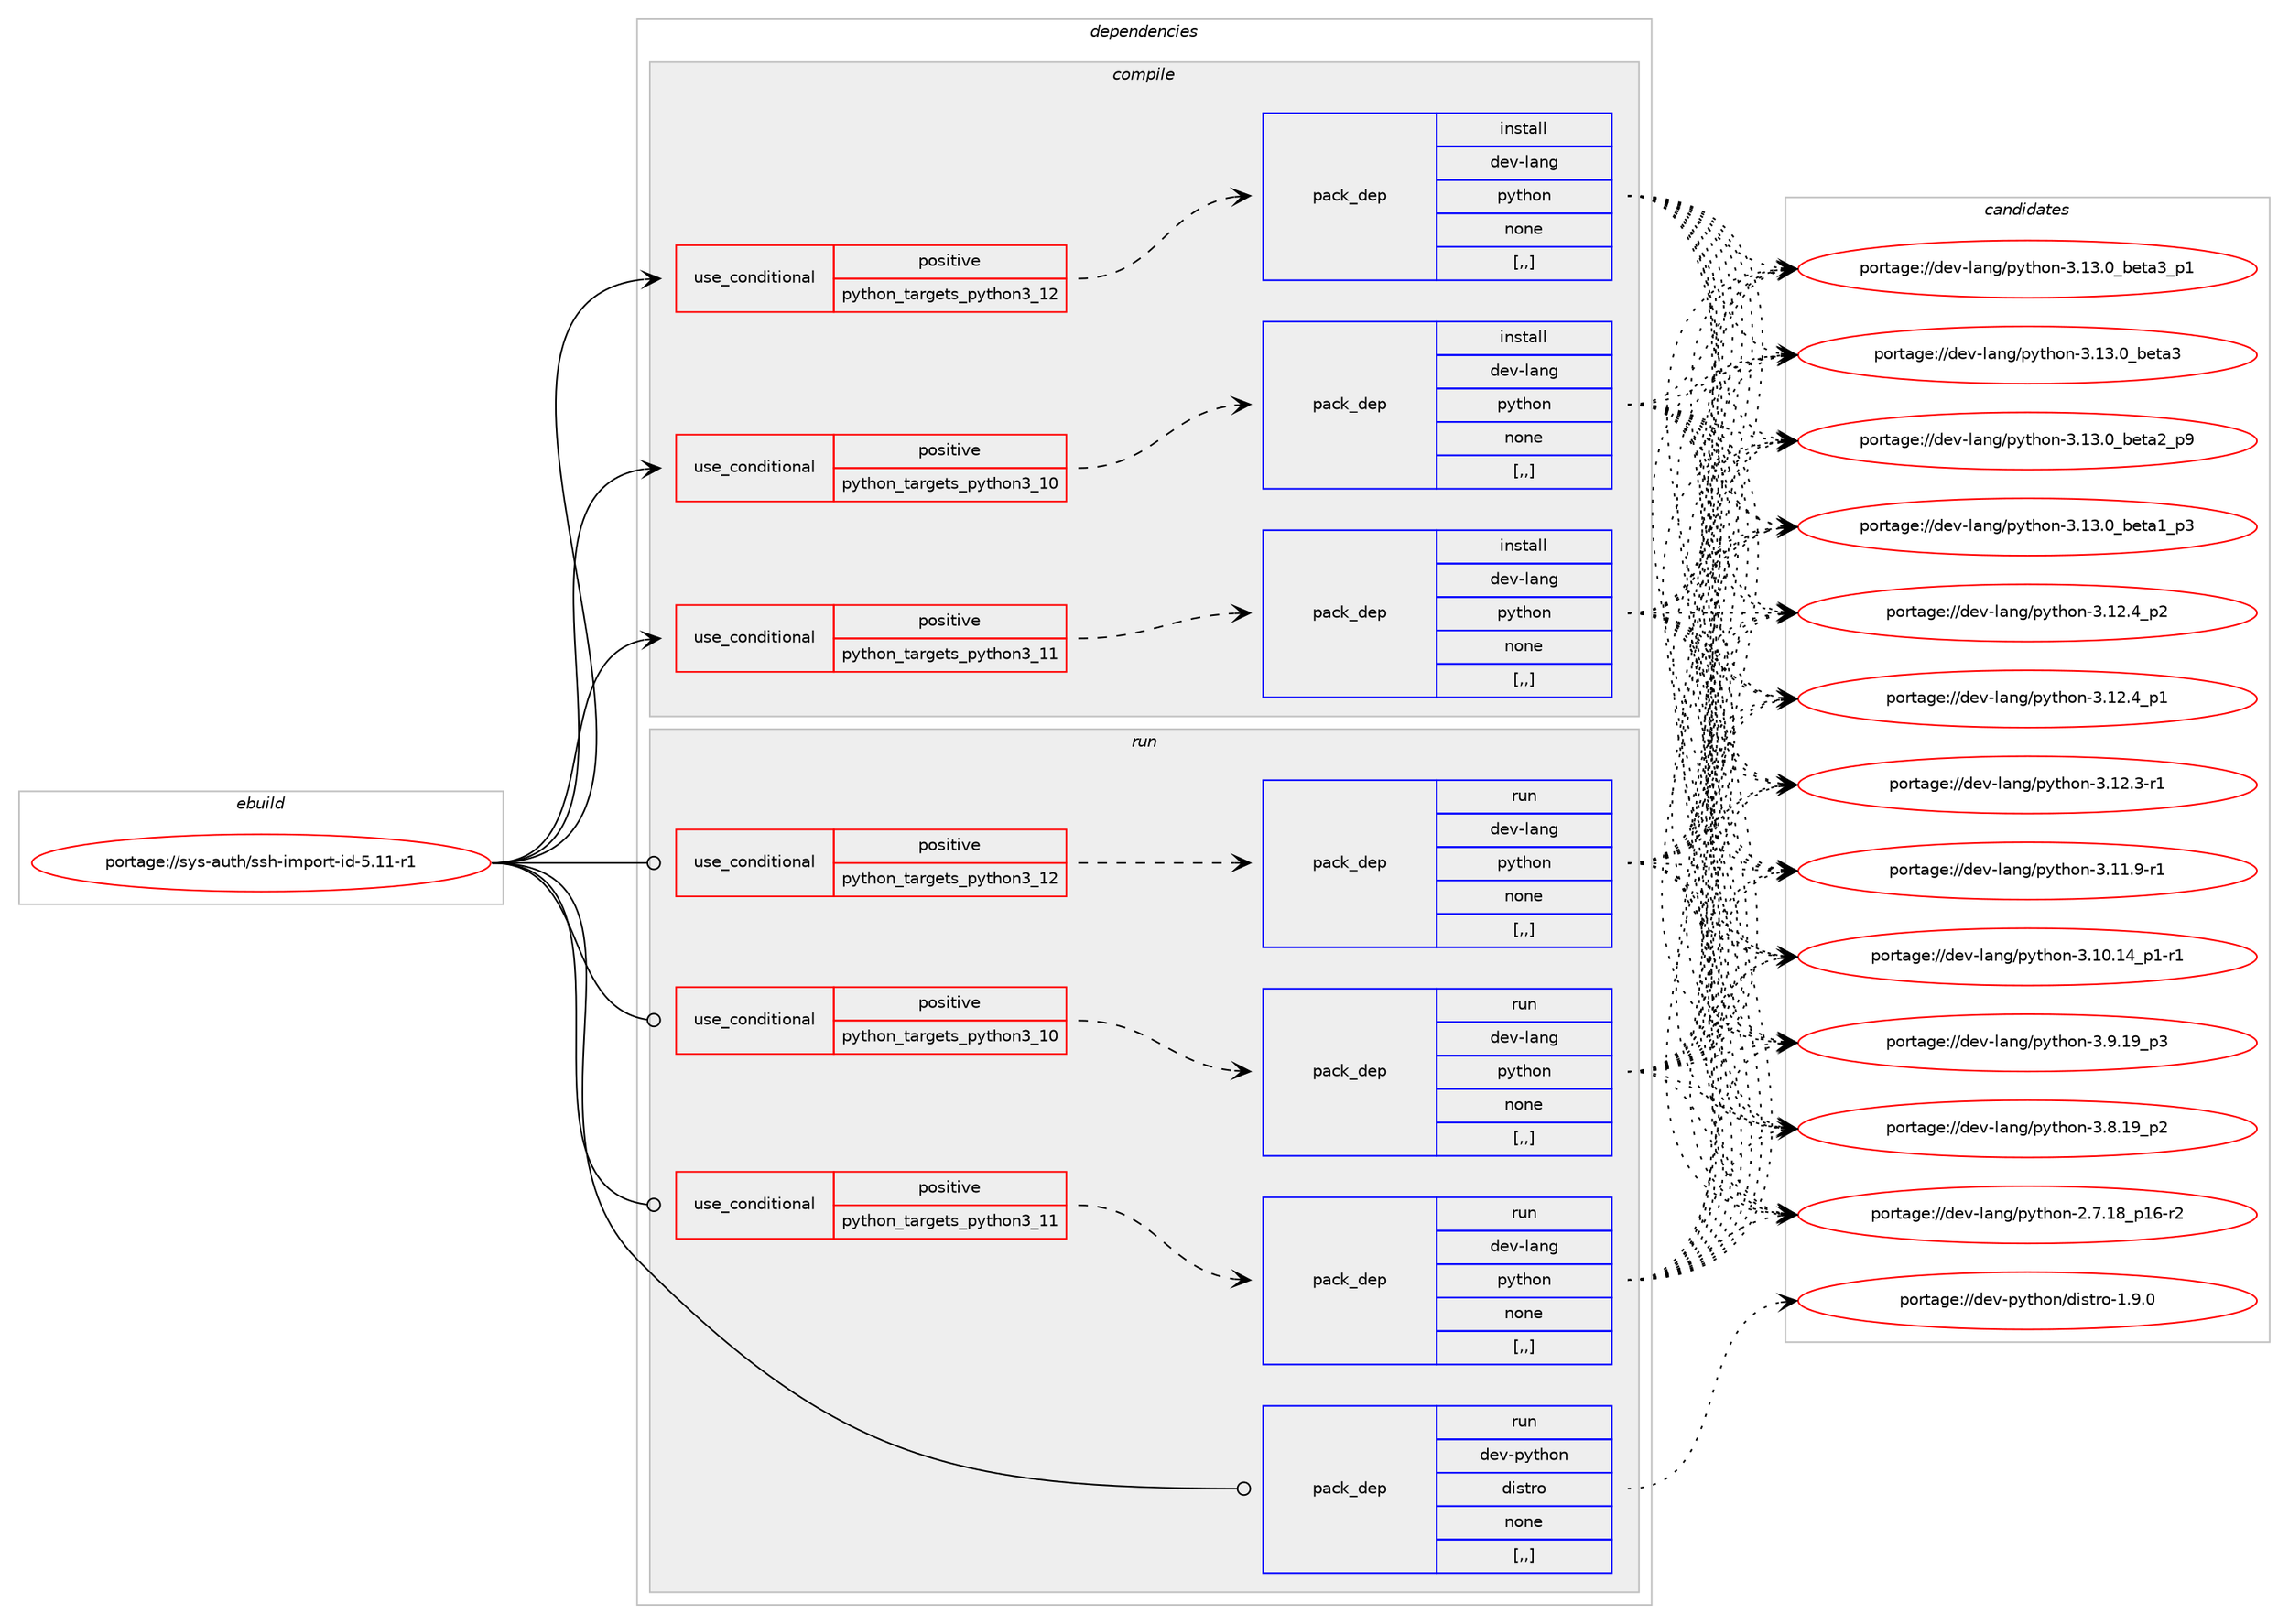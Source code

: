 digraph prolog {

# *************
# Graph options
# *************

newrank=true;
concentrate=true;
compound=true;
graph [rankdir=LR,fontname=Helvetica,fontsize=10,ranksep=1.5];#, ranksep=2.5, nodesep=0.2];
edge  [arrowhead=vee];
node  [fontname=Helvetica,fontsize=10];

# **********
# The ebuild
# **********

subgraph cluster_leftcol {
color=gray;
label=<<i>ebuild</i>>;
id [label="portage://sys-auth/ssh-import-id-5.11-r1", color=red, width=4, href="../sys-auth/ssh-import-id-5.11-r1.svg"];
}

# ****************
# The dependencies
# ****************

subgraph cluster_midcol {
color=gray;
label=<<i>dependencies</i>>;
subgraph cluster_compile {
fillcolor="#eeeeee";
style=filled;
label=<<i>compile</i>>;
subgraph cond112830 {
dependency425432 [label=<<TABLE BORDER="0" CELLBORDER="1" CELLSPACING="0" CELLPADDING="4"><TR><TD ROWSPAN="3" CELLPADDING="10">use_conditional</TD></TR><TR><TD>positive</TD></TR><TR><TD>python_targets_python3_10</TD></TR></TABLE>>, shape=none, color=red];
subgraph pack309649 {
dependency425433 [label=<<TABLE BORDER="0" CELLBORDER="1" CELLSPACING="0" CELLPADDING="4" WIDTH="220"><TR><TD ROWSPAN="6" CELLPADDING="30">pack_dep</TD></TR><TR><TD WIDTH="110">install</TD></TR><TR><TD>dev-lang</TD></TR><TR><TD>python</TD></TR><TR><TD>none</TD></TR><TR><TD>[,,]</TD></TR></TABLE>>, shape=none, color=blue];
}
dependency425432:e -> dependency425433:w [weight=20,style="dashed",arrowhead="vee"];
}
id:e -> dependency425432:w [weight=20,style="solid",arrowhead="vee"];
subgraph cond112831 {
dependency425434 [label=<<TABLE BORDER="0" CELLBORDER="1" CELLSPACING="0" CELLPADDING="4"><TR><TD ROWSPAN="3" CELLPADDING="10">use_conditional</TD></TR><TR><TD>positive</TD></TR><TR><TD>python_targets_python3_11</TD></TR></TABLE>>, shape=none, color=red];
subgraph pack309650 {
dependency425435 [label=<<TABLE BORDER="0" CELLBORDER="1" CELLSPACING="0" CELLPADDING="4" WIDTH="220"><TR><TD ROWSPAN="6" CELLPADDING="30">pack_dep</TD></TR><TR><TD WIDTH="110">install</TD></TR><TR><TD>dev-lang</TD></TR><TR><TD>python</TD></TR><TR><TD>none</TD></TR><TR><TD>[,,]</TD></TR></TABLE>>, shape=none, color=blue];
}
dependency425434:e -> dependency425435:w [weight=20,style="dashed",arrowhead="vee"];
}
id:e -> dependency425434:w [weight=20,style="solid",arrowhead="vee"];
subgraph cond112832 {
dependency425436 [label=<<TABLE BORDER="0" CELLBORDER="1" CELLSPACING="0" CELLPADDING="4"><TR><TD ROWSPAN="3" CELLPADDING="10">use_conditional</TD></TR><TR><TD>positive</TD></TR><TR><TD>python_targets_python3_12</TD></TR></TABLE>>, shape=none, color=red];
subgraph pack309651 {
dependency425437 [label=<<TABLE BORDER="0" CELLBORDER="1" CELLSPACING="0" CELLPADDING="4" WIDTH="220"><TR><TD ROWSPAN="6" CELLPADDING="30">pack_dep</TD></TR><TR><TD WIDTH="110">install</TD></TR><TR><TD>dev-lang</TD></TR><TR><TD>python</TD></TR><TR><TD>none</TD></TR><TR><TD>[,,]</TD></TR></TABLE>>, shape=none, color=blue];
}
dependency425436:e -> dependency425437:w [weight=20,style="dashed",arrowhead="vee"];
}
id:e -> dependency425436:w [weight=20,style="solid",arrowhead="vee"];
}
subgraph cluster_compileandrun {
fillcolor="#eeeeee";
style=filled;
label=<<i>compile and run</i>>;
}
subgraph cluster_run {
fillcolor="#eeeeee";
style=filled;
label=<<i>run</i>>;
subgraph cond112833 {
dependency425438 [label=<<TABLE BORDER="0" CELLBORDER="1" CELLSPACING="0" CELLPADDING="4"><TR><TD ROWSPAN="3" CELLPADDING="10">use_conditional</TD></TR><TR><TD>positive</TD></TR><TR><TD>python_targets_python3_10</TD></TR></TABLE>>, shape=none, color=red];
subgraph pack309652 {
dependency425439 [label=<<TABLE BORDER="0" CELLBORDER="1" CELLSPACING="0" CELLPADDING="4" WIDTH="220"><TR><TD ROWSPAN="6" CELLPADDING="30">pack_dep</TD></TR><TR><TD WIDTH="110">run</TD></TR><TR><TD>dev-lang</TD></TR><TR><TD>python</TD></TR><TR><TD>none</TD></TR><TR><TD>[,,]</TD></TR></TABLE>>, shape=none, color=blue];
}
dependency425438:e -> dependency425439:w [weight=20,style="dashed",arrowhead="vee"];
}
id:e -> dependency425438:w [weight=20,style="solid",arrowhead="odot"];
subgraph cond112834 {
dependency425440 [label=<<TABLE BORDER="0" CELLBORDER="1" CELLSPACING="0" CELLPADDING="4"><TR><TD ROWSPAN="3" CELLPADDING="10">use_conditional</TD></TR><TR><TD>positive</TD></TR><TR><TD>python_targets_python3_11</TD></TR></TABLE>>, shape=none, color=red];
subgraph pack309653 {
dependency425441 [label=<<TABLE BORDER="0" CELLBORDER="1" CELLSPACING="0" CELLPADDING="4" WIDTH="220"><TR><TD ROWSPAN="6" CELLPADDING="30">pack_dep</TD></TR><TR><TD WIDTH="110">run</TD></TR><TR><TD>dev-lang</TD></TR><TR><TD>python</TD></TR><TR><TD>none</TD></TR><TR><TD>[,,]</TD></TR></TABLE>>, shape=none, color=blue];
}
dependency425440:e -> dependency425441:w [weight=20,style="dashed",arrowhead="vee"];
}
id:e -> dependency425440:w [weight=20,style="solid",arrowhead="odot"];
subgraph cond112835 {
dependency425442 [label=<<TABLE BORDER="0" CELLBORDER="1" CELLSPACING="0" CELLPADDING="4"><TR><TD ROWSPAN="3" CELLPADDING="10">use_conditional</TD></TR><TR><TD>positive</TD></TR><TR><TD>python_targets_python3_12</TD></TR></TABLE>>, shape=none, color=red];
subgraph pack309654 {
dependency425443 [label=<<TABLE BORDER="0" CELLBORDER="1" CELLSPACING="0" CELLPADDING="4" WIDTH="220"><TR><TD ROWSPAN="6" CELLPADDING="30">pack_dep</TD></TR><TR><TD WIDTH="110">run</TD></TR><TR><TD>dev-lang</TD></TR><TR><TD>python</TD></TR><TR><TD>none</TD></TR><TR><TD>[,,]</TD></TR></TABLE>>, shape=none, color=blue];
}
dependency425442:e -> dependency425443:w [weight=20,style="dashed",arrowhead="vee"];
}
id:e -> dependency425442:w [weight=20,style="solid",arrowhead="odot"];
subgraph pack309655 {
dependency425444 [label=<<TABLE BORDER="0" CELLBORDER="1" CELLSPACING="0" CELLPADDING="4" WIDTH="220"><TR><TD ROWSPAN="6" CELLPADDING="30">pack_dep</TD></TR><TR><TD WIDTH="110">run</TD></TR><TR><TD>dev-python</TD></TR><TR><TD>distro</TD></TR><TR><TD>none</TD></TR><TR><TD>[,,]</TD></TR></TABLE>>, shape=none, color=blue];
}
id:e -> dependency425444:w [weight=20,style="solid",arrowhead="odot"];
}
}

# **************
# The candidates
# **************

subgraph cluster_choices {
rank=same;
color=gray;
label=<<i>candidates</i>>;

subgraph choice309649 {
color=black;
nodesep=1;
choice10010111845108971101034711212111610411111045514649514648959810111697519511249 [label="portage://dev-lang/python-3.13.0_beta3_p1", color=red, width=4,href="../dev-lang/python-3.13.0_beta3_p1.svg"];
choice1001011184510897110103471121211161041111104551464951464895981011169751 [label="portage://dev-lang/python-3.13.0_beta3", color=red, width=4,href="../dev-lang/python-3.13.0_beta3.svg"];
choice10010111845108971101034711212111610411111045514649514648959810111697509511257 [label="portage://dev-lang/python-3.13.0_beta2_p9", color=red, width=4,href="../dev-lang/python-3.13.0_beta2_p9.svg"];
choice10010111845108971101034711212111610411111045514649514648959810111697499511251 [label="portage://dev-lang/python-3.13.0_beta1_p3", color=red, width=4,href="../dev-lang/python-3.13.0_beta1_p3.svg"];
choice100101118451089711010347112121116104111110455146495046529511250 [label="portage://dev-lang/python-3.12.4_p2", color=red, width=4,href="../dev-lang/python-3.12.4_p2.svg"];
choice100101118451089711010347112121116104111110455146495046529511249 [label="portage://dev-lang/python-3.12.4_p1", color=red, width=4,href="../dev-lang/python-3.12.4_p1.svg"];
choice100101118451089711010347112121116104111110455146495046514511449 [label="portage://dev-lang/python-3.12.3-r1", color=red, width=4,href="../dev-lang/python-3.12.3-r1.svg"];
choice100101118451089711010347112121116104111110455146494946574511449 [label="portage://dev-lang/python-3.11.9-r1", color=red, width=4,href="../dev-lang/python-3.11.9-r1.svg"];
choice100101118451089711010347112121116104111110455146494846495295112494511449 [label="portage://dev-lang/python-3.10.14_p1-r1", color=red, width=4,href="../dev-lang/python-3.10.14_p1-r1.svg"];
choice100101118451089711010347112121116104111110455146574649579511251 [label="portage://dev-lang/python-3.9.19_p3", color=red, width=4,href="../dev-lang/python-3.9.19_p3.svg"];
choice100101118451089711010347112121116104111110455146564649579511250 [label="portage://dev-lang/python-3.8.19_p2", color=red, width=4,href="../dev-lang/python-3.8.19_p2.svg"];
choice100101118451089711010347112121116104111110455046554649569511249544511450 [label="portage://dev-lang/python-2.7.18_p16-r2", color=red, width=4,href="../dev-lang/python-2.7.18_p16-r2.svg"];
dependency425433:e -> choice10010111845108971101034711212111610411111045514649514648959810111697519511249:w [style=dotted,weight="100"];
dependency425433:e -> choice1001011184510897110103471121211161041111104551464951464895981011169751:w [style=dotted,weight="100"];
dependency425433:e -> choice10010111845108971101034711212111610411111045514649514648959810111697509511257:w [style=dotted,weight="100"];
dependency425433:e -> choice10010111845108971101034711212111610411111045514649514648959810111697499511251:w [style=dotted,weight="100"];
dependency425433:e -> choice100101118451089711010347112121116104111110455146495046529511250:w [style=dotted,weight="100"];
dependency425433:e -> choice100101118451089711010347112121116104111110455146495046529511249:w [style=dotted,weight="100"];
dependency425433:e -> choice100101118451089711010347112121116104111110455146495046514511449:w [style=dotted,weight="100"];
dependency425433:e -> choice100101118451089711010347112121116104111110455146494946574511449:w [style=dotted,weight="100"];
dependency425433:e -> choice100101118451089711010347112121116104111110455146494846495295112494511449:w [style=dotted,weight="100"];
dependency425433:e -> choice100101118451089711010347112121116104111110455146574649579511251:w [style=dotted,weight="100"];
dependency425433:e -> choice100101118451089711010347112121116104111110455146564649579511250:w [style=dotted,weight="100"];
dependency425433:e -> choice100101118451089711010347112121116104111110455046554649569511249544511450:w [style=dotted,weight="100"];
}
subgraph choice309650 {
color=black;
nodesep=1;
choice10010111845108971101034711212111610411111045514649514648959810111697519511249 [label="portage://dev-lang/python-3.13.0_beta3_p1", color=red, width=4,href="../dev-lang/python-3.13.0_beta3_p1.svg"];
choice1001011184510897110103471121211161041111104551464951464895981011169751 [label="portage://dev-lang/python-3.13.0_beta3", color=red, width=4,href="../dev-lang/python-3.13.0_beta3.svg"];
choice10010111845108971101034711212111610411111045514649514648959810111697509511257 [label="portage://dev-lang/python-3.13.0_beta2_p9", color=red, width=4,href="../dev-lang/python-3.13.0_beta2_p9.svg"];
choice10010111845108971101034711212111610411111045514649514648959810111697499511251 [label="portage://dev-lang/python-3.13.0_beta1_p3", color=red, width=4,href="../dev-lang/python-3.13.0_beta1_p3.svg"];
choice100101118451089711010347112121116104111110455146495046529511250 [label="portage://dev-lang/python-3.12.4_p2", color=red, width=4,href="../dev-lang/python-3.12.4_p2.svg"];
choice100101118451089711010347112121116104111110455146495046529511249 [label="portage://dev-lang/python-3.12.4_p1", color=red, width=4,href="../dev-lang/python-3.12.4_p1.svg"];
choice100101118451089711010347112121116104111110455146495046514511449 [label="portage://dev-lang/python-3.12.3-r1", color=red, width=4,href="../dev-lang/python-3.12.3-r1.svg"];
choice100101118451089711010347112121116104111110455146494946574511449 [label="portage://dev-lang/python-3.11.9-r1", color=red, width=4,href="../dev-lang/python-3.11.9-r1.svg"];
choice100101118451089711010347112121116104111110455146494846495295112494511449 [label="portage://dev-lang/python-3.10.14_p1-r1", color=red, width=4,href="../dev-lang/python-3.10.14_p1-r1.svg"];
choice100101118451089711010347112121116104111110455146574649579511251 [label="portage://dev-lang/python-3.9.19_p3", color=red, width=4,href="../dev-lang/python-3.9.19_p3.svg"];
choice100101118451089711010347112121116104111110455146564649579511250 [label="portage://dev-lang/python-3.8.19_p2", color=red, width=4,href="../dev-lang/python-3.8.19_p2.svg"];
choice100101118451089711010347112121116104111110455046554649569511249544511450 [label="portage://dev-lang/python-2.7.18_p16-r2", color=red, width=4,href="../dev-lang/python-2.7.18_p16-r2.svg"];
dependency425435:e -> choice10010111845108971101034711212111610411111045514649514648959810111697519511249:w [style=dotted,weight="100"];
dependency425435:e -> choice1001011184510897110103471121211161041111104551464951464895981011169751:w [style=dotted,weight="100"];
dependency425435:e -> choice10010111845108971101034711212111610411111045514649514648959810111697509511257:w [style=dotted,weight="100"];
dependency425435:e -> choice10010111845108971101034711212111610411111045514649514648959810111697499511251:w [style=dotted,weight="100"];
dependency425435:e -> choice100101118451089711010347112121116104111110455146495046529511250:w [style=dotted,weight="100"];
dependency425435:e -> choice100101118451089711010347112121116104111110455146495046529511249:w [style=dotted,weight="100"];
dependency425435:e -> choice100101118451089711010347112121116104111110455146495046514511449:w [style=dotted,weight="100"];
dependency425435:e -> choice100101118451089711010347112121116104111110455146494946574511449:w [style=dotted,weight="100"];
dependency425435:e -> choice100101118451089711010347112121116104111110455146494846495295112494511449:w [style=dotted,weight="100"];
dependency425435:e -> choice100101118451089711010347112121116104111110455146574649579511251:w [style=dotted,weight="100"];
dependency425435:e -> choice100101118451089711010347112121116104111110455146564649579511250:w [style=dotted,weight="100"];
dependency425435:e -> choice100101118451089711010347112121116104111110455046554649569511249544511450:w [style=dotted,weight="100"];
}
subgraph choice309651 {
color=black;
nodesep=1;
choice10010111845108971101034711212111610411111045514649514648959810111697519511249 [label="portage://dev-lang/python-3.13.0_beta3_p1", color=red, width=4,href="../dev-lang/python-3.13.0_beta3_p1.svg"];
choice1001011184510897110103471121211161041111104551464951464895981011169751 [label="portage://dev-lang/python-3.13.0_beta3", color=red, width=4,href="../dev-lang/python-3.13.0_beta3.svg"];
choice10010111845108971101034711212111610411111045514649514648959810111697509511257 [label="portage://dev-lang/python-3.13.0_beta2_p9", color=red, width=4,href="../dev-lang/python-3.13.0_beta2_p9.svg"];
choice10010111845108971101034711212111610411111045514649514648959810111697499511251 [label="portage://dev-lang/python-3.13.0_beta1_p3", color=red, width=4,href="../dev-lang/python-3.13.0_beta1_p3.svg"];
choice100101118451089711010347112121116104111110455146495046529511250 [label="portage://dev-lang/python-3.12.4_p2", color=red, width=4,href="../dev-lang/python-3.12.4_p2.svg"];
choice100101118451089711010347112121116104111110455146495046529511249 [label="portage://dev-lang/python-3.12.4_p1", color=red, width=4,href="../dev-lang/python-3.12.4_p1.svg"];
choice100101118451089711010347112121116104111110455146495046514511449 [label="portage://dev-lang/python-3.12.3-r1", color=red, width=4,href="../dev-lang/python-3.12.3-r1.svg"];
choice100101118451089711010347112121116104111110455146494946574511449 [label="portage://dev-lang/python-3.11.9-r1", color=red, width=4,href="../dev-lang/python-3.11.9-r1.svg"];
choice100101118451089711010347112121116104111110455146494846495295112494511449 [label="portage://dev-lang/python-3.10.14_p1-r1", color=red, width=4,href="../dev-lang/python-3.10.14_p1-r1.svg"];
choice100101118451089711010347112121116104111110455146574649579511251 [label="portage://dev-lang/python-3.9.19_p3", color=red, width=4,href="../dev-lang/python-3.9.19_p3.svg"];
choice100101118451089711010347112121116104111110455146564649579511250 [label="portage://dev-lang/python-3.8.19_p2", color=red, width=4,href="../dev-lang/python-3.8.19_p2.svg"];
choice100101118451089711010347112121116104111110455046554649569511249544511450 [label="portage://dev-lang/python-2.7.18_p16-r2", color=red, width=4,href="../dev-lang/python-2.7.18_p16-r2.svg"];
dependency425437:e -> choice10010111845108971101034711212111610411111045514649514648959810111697519511249:w [style=dotted,weight="100"];
dependency425437:e -> choice1001011184510897110103471121211161041111104551464951464895981011169751:w [style=dotted,weight="100"];
dependency425437:e -> choice10010111845108971101034711212111610411111045514649514648959810111697509511257:w [style=dotted,weight="100"];
dependency425437:e -> choice10010111845108971101034711212111610411111045514649514648959810111697499511251:w [style=dotted,weight="100"];
dependency425437:e -> choice100101118451089711010347112121116104111110455146495046529511250:w [style=dotted,weight="100"];
dependency425437:e -> choice100101118451089711010347112121116104111110455146495046529511249:w [style=dotted,weight="100"];
dependency425437:e -> choice100101118451089711010347112121116104111110455146495046514511449:w [style=dotted,weight="100"];
dependency425437:e -> choice100101118451089711010347112121116104111110455146494946574511449:w [style=dotted,weight="100"];
dependency425437:e -> choice100101118451089711010347112121116104111110455146494846495295112494511449:w [style=dotted,weight="100"];
dependency425437:e -> choice100101118451089711010347112121116104111110455146574649579511251:w [style=dotted,weight="100"];
dependency425437:e -> choice100101118451089711010347112121116104111110455146564649579511250:w [style=dotted,weight="100"];
dependency425437:e -> choice100101118451089711010347112121116104111110455046554649569511249544511450:w [style=dotted,weight="100"];
}
subgraph choice309652 {
color=black;
nodesep=1;
choice10010111845108971101034711212111610411111045514649514648959810111697519511249 [label="portage://dev-lang/python-3.13.0_beta3_p1", color=red, width=4,href="../dev-lang/python-3.13.0_beta3_p1.svg"];
choice1001011184510897110103471121211161041111104551464951464895981011169751 [label="portage://dev-lang/python-3.13.0_beta3", color=red, width=4,href="../dev-lang/python-3.13.0_beta3.svg"];
choice10010111845108971101034711212111610411111045514649514648959810111697509511257 [label="portage://dev-lang/python-3.13.0_beta2_p9", color=red, width=4,href="../dev-lang/python-3.13.0_beta2_p9.svg"];
choice10010111845108971101034711212111610411111045514649514648959810111697499511251 [label="portage://dev-lang/python-3.13.0_beta1_p3", color=red, width=4,href="../dev-lang/python-3.13.0_beta1_p3.svg"];
choice100101118451089711010347112121116104111110455146495046529511250 [label="portage://dev-lang/python-3.12.4_p2", color=red, width=4,href="../dev-lang/python-3.12.4_p2.svg"];
choice100101118451089711010347112121116104111110455146495046529511249 [label="portage://dev-lang/python-3.12.4_p1", color=red, width=4,href="../dev-lang/python-3.12.4_p1.svg"];
choice100101118451089711010347112121116104111110455146495046514511449 [label="portage://dev-lang/python-3.12.3-r1", color=red, width=4,href="../dev-lang/python-3.12.3-r1.svg"];
choice100101118451089711010347112121116104111110455146494946574511449 [label="portage://dev-lang/python-3.11.9-r1", color=red, width=4,href="../dev-lang/python-3.11.9-r1.svg"];
choice100101118451089711010347112121116104111110455146494846495295112494511449 [label="portage://dev-lang/python-3.10.14_p1-r1", color=red, width=4,href="../dev-lang/python-3.10.14_p1-r1.svg"];
choice100101118451089711010347112121116104111110455146574649579511251 [label="portage://dev-lang/python-3.9.19_p3", color=red, width=4,href="../dev-lang/python-3.9.19_p3.svg"];
choice100101118451089711010347112121116104111110455146564649579511250 [label="portage://dev-lang/python-3.8.19_p2", color=red, width=4,href="../dev-lang/python-3.8.19_p2.svg"];
choice100101118451089711010347112121116104111110455046554649569511249544511450 [label="portage://dev-lang/python-2.7.18_p16-r2", color=red, width=4,href="../dev-lang/python-2.7.18_p16-r2.svg"];
dependency425439:e -> choice10010111845108971101034711212111610411111045514649514648959810111697519511249:w [style=dotted,weight="100"];
dependency425439:e -> choice1001011184510897110103471121211161041111104551464951464895981011169751:w [style=dotted,weight="100"];
dependency425439:e -> choice10010111845108971101034711212111610411111045514649514648959810111697509511257:w [style=dotted,weight="100"];
dependency425439:e -> choice10010111845108971101034711212111610411111045514649514648959810111697499511251:w [style=dotted,weight="100"];
dependency425439:e -> choice100101118451089711010347112121116104111110455146495046529511250:w [style=dotted,weight="100"];
dependency425439:e -> choice100101118451089711010347112121116104111110455146495046529511249:w [style=dotted,weight="100"];
dependency425439:e -> choice100101118451089711010347112121116104111110455146495046514511449:w [style=dotted,weight="100"];
dependency425439:e -> choice100101118451089711010347112121116104111110455146494946574511449:w [style=dotted,weight="100"];
dependency425439:e -> choice100101118451089711010347112121116104111110455146494846495295112494511449:w [style=dotted,weight="100"];
dependency425439:e -> choice100101118451089711010347112121116104111110455146574649579511251:w [style=dotted,weight="100"];
dependency425439:e -> choice100101118451089711010347112121116104111110455146564649579511250:w [style=dotted,weight="100"];
dependency425439:e -> choice100101118451089711010347112121116104111110455046554649569511249544511450:w [style=dotted,weight="100"];
}
subgraph choice309653 {
color=black;
nodesep=1;
choice10010111845108971101034711212111610411111045514649514648959810111697519511249 [label="portage://dev-lang/python-3.13.0_beta3_p1", color=red, width=4,href="../dev-lang/python-3.13.0_beta3_p1.svg"];
choice1001011184510897110103471121211161041111104551464951464895981011169751 [label="portage://dev-lang/python-3.13.0_beta3", color=red, width=4,href="../dev-lang/python-3.13.0_beta3.svg"];
choice10010111845108971101034711212111610411111045514649514648959810111697509511257 [label="portage://dev-lang/python-3.13.0_beta2_p9", color=red, width=4,href="../dev-lang/python-3.13.0_beta2_p9.svg"];
choice10010111845108971101034711212111610411111045514649514648959810111697499511251 [label="portage://dev-lang/python-3.13.0_beta1_p3", color=red, width=4,href="../dev-lang/python-3.13.0_beta1_p3.svg"];
choice100101118451089711010347112121116104111110455146495046529511250 [label="portage://dev-lang/python-3.12.4_p2", color=red, width=4,href="../dev-lang/python-3.12.4_p2.svg"];
choice100101118451089711010347112121116104111110455146495046529511249 [label="portage://dev-lang/python-3.12.4_p1", color=red, width=4,href="../dev-lang/python-3.12.4_p1.svg"];
choice100101118451089711010347112121116104111110455146495046514511449 [label="portage://dev-lang/python-3.12.3-r1", color=red, width=4,href="../dev-lang/python-3.12.3-r1.svg"];
choice100101118451089711010347112121116104111110455146494946574511449 [label="portage://dev-lang/python-3.11.9-r1", color=red, width=4,href="../dev-lang/python-3.11.9-r1.svg"];
choice100101118451089711010347112121116104111110455146494846495295112494511449 [label="portage://dev-lang/python-3.10.14_p1-r1", color=red, width=4,href="../dev-lang/python-3.10.14_p1-r1.svg"];
choice100101118451089711010347112121116104111110455146574649579511251 [label="portage://dev-lang/python-3.9.19_p3", color=red, width=4,href="../dev-lang/python-3.9.19_p3.svg"];
choice100101118451089711010347112121116104111110455146564649579511250 [label="portage://dev-lang/python-3.8.19_p2", color=red, width=4,href="../dev-lang/python-3.8.19_p2.svg"];
choice100101118451089711010347112121116104111110455046554649569511249544511450 [label="portage://dev-lang/python-2.7.18_p16-r2", color=red, width=4,href="../dev-lang/python-2.7.18_p16-r2.svg"];
dependency425441:e -> choice10010111845108971101034711212111610411111045514649514648959810111697519511249:w [style=dotted,weight="100"];
dependency425441:e -> choice1001011184510897110103471121211161041111104551464951464895981011169751:w [style=dotted,weight="100"];
dependency425441:e -> choice10010111845108971101034711212111610411111045514649514648959810111697509511257:w [style=dotted,weight="100"];
dependency425441:e -> choice10010111845108971101034711212111610411111045514649514648959810111697499511251:w [style=dotted,weight="100"];
dependency425441:e -> choice100101118451089711010347112121116104111110455146495046529511250:w [style=dotted,weight="100"];
dependency425441:e -> choice100101118451089711010347112121116104111110455146495046529511249:w [style=dotted,weight="100"];
dependency425441:e -> choice100101118451089711010347112121116104111110455146495046514511449:w [style=dotted,weight="100"];
dependency425441:e -> choice100101118451089711010347112121116104111110455146494946574511449:w [style=dotted,weight="100"];
dependency425441:e -> choice100101118451089711010347112121116104111110455146494846495295112494511449:w [style=dotted,weight="100"];
dependency425441:e -> choice100101118451089711010347112121116104111110455146574649579511251:w [style=dotted,weight="100"];
dependency425441:e -> choice100101118451089711010347112121116104111110455146564649579511250:w [style=dotted,weight="100"];
dependency425441:e -> choice100101118451089711010347112121116104111110455046554649569511249544511450:w [style=dotted,weight="100"];
}
subgraph choice309654 {
color=black;
nodesep=1;
choice10010111845108971101034711212111610411111045514649514648959810111697519511249 [label="portage://dev-lang/python-3.13.0_beta3_p1", color=red, width=4,href="../dev-lang/python-3.13.0_beta3_p1.svg"];
choice1001011184510897110103471121211161041111104551464951464895981011169751 [label="portage://dev-lang/python-3.13.0_beta3", color=red, width=4,href="../dev-lang/python-3.13.0_beta3.svg"];
choice10010111845108971101034711212111610411111045514649514648959810111697509511257 [label="portage://dev-lang/python-3.13.0_beta2_p9", color=red, width=4,href="../dev-lang/python-3.13.0_beta2_p9.svg"];
choice10010111845108971101034711212111610411111045514649514648959810111697499511251 [label="portage://dev-lang/python-3.13.0_beta1_p3", color=red, width=4,href="../dev-lang/python-3.13.0_beta1_p3.svg"];
choice100101118451089711010347112121116104111110455146495046529511250 [label="portage://dev-lang/python-3.12.4_p2", color=red, width=4,href="../dev-lang/python-3.12.4_p2.svg"];
choice100101118451089711010347112121116104111110455146495046529511249 [label="portage://dev-lang/python-3.12.4_p1", color=red, width=4,href="../dev-lang/python-3.12.4_p1.svg"];
choice100101118451089711010347112121116104111110455146495046514511449 [label="portage://dev-lang/python-3.12.3-r1", color=red, width=4,href="../dev-lang/python-3.12.3-r1.svg"];
choice100101118451089711010347112121116104111110455146494946574511449 [label="portage://dev-lang/python-3.11.9-r1", color=red, width=4,href="../dev-lang/python-3.11.9-r1.svg"];
choice100101118451089711010347112121116104111110455146494846495295112494511449 [label="portage://dev-lang/python-3.10.14_p1-r1", color=red, width=4,href="../dev-lang/python-3.10.14_p1-r1.svg"];
choice100101118451089711010347112121116104111110455146574649579511251 [label="portage://dev-lang/python-3.9.19_p3", color=red, width=4,href="../dev-lang/python-3.9.19_p3.svg"];
choice100101118451089711010347112121116104111110455146564649579511250 [label="portage://dev-lang/python-3.8.19_p2", color=red, width=4,href="../dev-lang/python-3.8.19_p2.svg"];
choice100101118451089711010347112121116104111110455046554649569511249544511450 [label="portage://dev-lang/python-2.7.18_p16-r2", color=red, width=4,href="../dev-lang/python-2.7.18_p16-r2.svg"];
dependency425443:e -> choice10010111845108971101034711212111610411111045514649514648959810111697519511249:w [style=dotted,weight="100"];
dependency425443:e -> choice1001011184510897110103471121211161041111104551464951464895981011169751:w [style=dotted,weight="100"];
dependency425443:e -> choice10010111845108971101034711212111610411111045514649514648959810111697509511257:w [style=dotted,weight="100"];
dependency425443:e -> choice10010111845108971101034711212111610411111045514649514648959810111697499511251:w [style=dotted,weight="100"];
dependency425443:e -> choice100101118451089711010347112121116104111110455146495046529511250:w [style=dotted,weight="100"];
dependency425443:e -> choice100101118451089711010347112121116104111110455146495046529511249:w [style=dotted,weight="100"];
dependency425443:e -> choice100101118451089711010347112121116104111110455146495046514511449:w [style=dotted,weight="100"];
dependency425443:e -> choice100101118451089711010347112121116104111110455146494946574511449:w [style=dotted,weight="100"];
dependency425443:e -> choice100101118451089711010347112121116104111110455146494846495295112494511449:w [style=dotted,weight="100"];
dependency425443:e -> choice100101118451089711010347112121116104111110455146574649579511251:w [style=dotted,weight="100"];
dependency425443:e -> choice100101118451089711010347112121116104111110455146564649579511250:w [style=dotted,weight="100"];
dependency425443:e -> choice100101118451089711010347112121116104111110455046554649569511249544511450:w [style=dotted,weight="100"];
}
subgraph choice309655 {
color=black;
nodesep=1;
choice1001011184511212111610411111047100105115116114111454946574648 [label="portage://dev-python/distro-1.9.0", color=red, width=4,href="../dev-python/distro-1.9.0.svg"];
dependency425444:e -> choice1001011184511212111610411111047100105115116114111454946574648:w [style=dotted,weight="100"];
}
}

}

